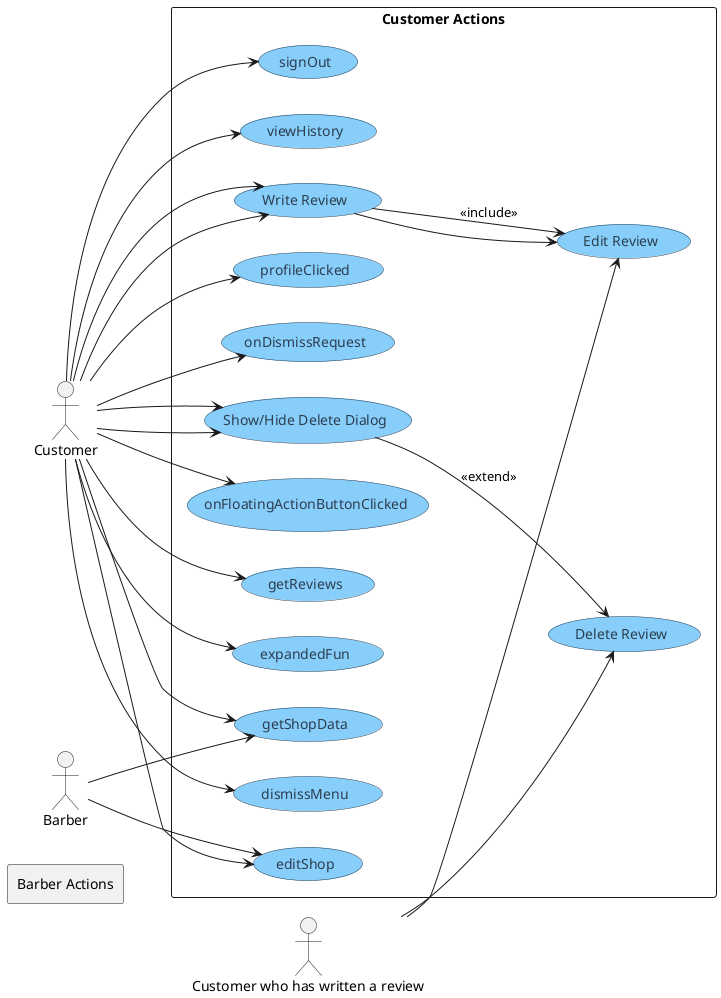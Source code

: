 @startuml

left to right direction
skinparam packageStyle rectangle
skinparam usecase {
  BackgroundColor LightSkyBlue
  BorderColor #2C3E50
  FontColor #2C3E50
}

actor Customer
actor Barber
actor Reviewer as "Customer who has written a review"

rectangle "Customer Actions" {
  Customer --> (onDismissRequest)
  Customer --> (showOrHideDeleteDialog)
  Customer --> (onFloatingActionButtonClicked)
  Customer --> (getReviews)
  Customer --> (getShopData)
  Customer --> (editShop)
  Customer --> (expandedFun)
  Customer --> (dismissMenu)
  Customer --> (signOut)
  Customer --> (viewHistory)
  Customer --> (writeReview)
  Reviewer --> (editReview)
  Reviewer --> (deleteReview)
  Customer --> (profileClicked)
}

rectangle "Barber Actions" {
  Barber --> (getShopData)
  Barber --> (editShop)
}

usecase (writeReview) as "Write Review"
usecase (editReview) as "Edit Review"
usecase (deleteReview) as "Delete Review"
usecase (showOrHideDeleteDialog) as "Show/Hide Delete Dialog"

Customer --> (writeReview)
Customer --> (showOrHideDeleteDialog)
(writeReview) --> (editReview)
(showOrHideDeleteDialog) --> (deleteReview) : <<extend>>
(writeReview) --> (editReview) : <<include>>

@enduml